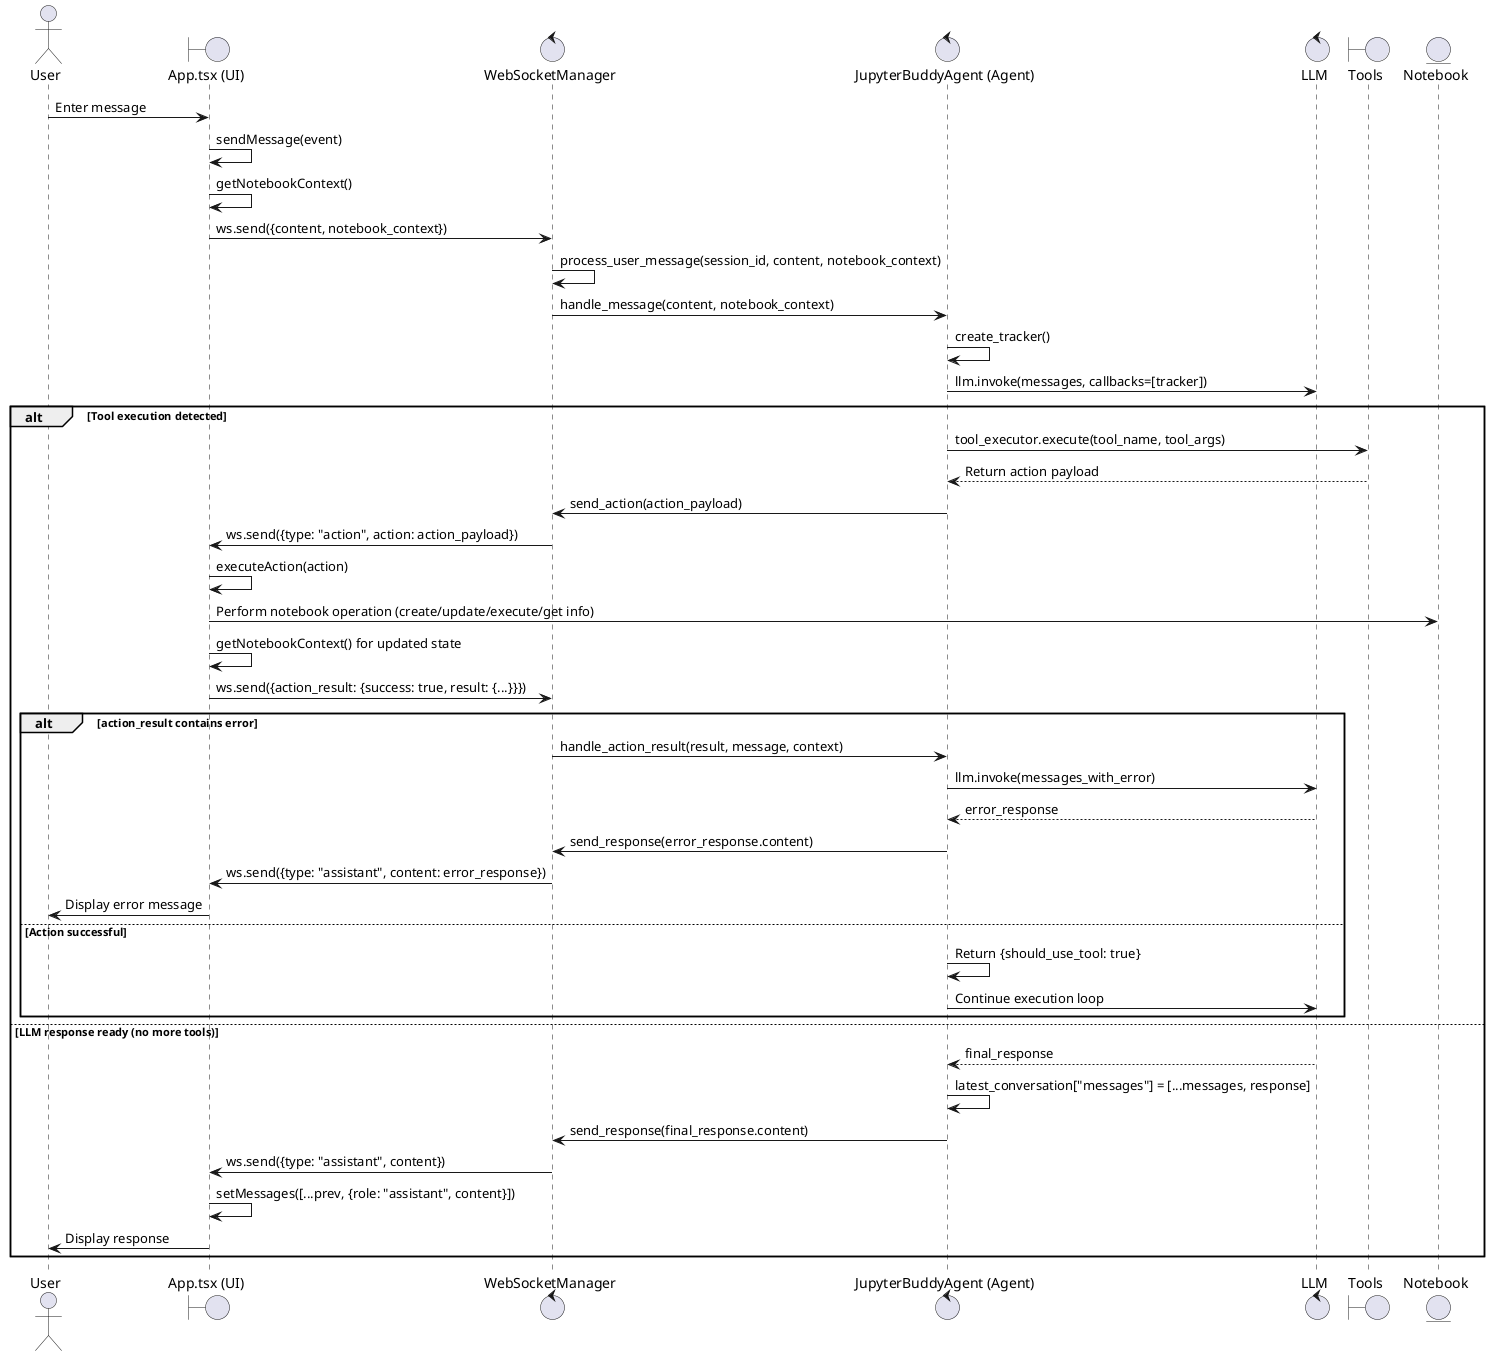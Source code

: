 @startuml JupyterBuddy System Sequence Diagram

actor User

' === Interface Layer (UI) ===
boundary "App.tsx (UI)" as Frontend

' === Controller Layer (Backend) ===
control WebSocketManager
control "JupyterBuddyAgent (Agent)" as Agent
control "LLM" as LLM

' === Entity Layer (Processing & Actions) ===

boundary Tools
entity "Notebook" as Notebook

' === User initiates a message ===
User -> Frontend: Enter message
Frontend -> Frontend: sendMessage(event)
Frontend -> Frontend: getNotebookContext()
Frontend -> WebSocketManager: ws.send({content, notebook_context})
WebSocketManager -> WebSocketManager: process_user_message(session_id, content, notebook_context)
WebSocketManager -> Agent: handle_message(content, notebook_context)

' === Agent processes message ===
Agent -> Agent: create_tracker()
Agent -> LLM: llm.invoke(messages, callbacks=[tracker])

alt Tool execution detected
    ' === Tool execution flow ===
    Agent -> Tools: tool_executor.execute(tool_name, tool_args)
    Tools --> Agent: Return action payload
    Agent -> WebSocketManager: send_action(action_payload)
    WebSocketManager -> Frontend: ws.send({type: "action", action: action_payload})
    
    ' === Frontend executes action ===
    Frontend -> Frontend: executeAction(action)
    Frontend -> Notebook: Perform notebook operation (create/update/execute/get info)
    Frontend -> Frontend: getNotebookContext() for updated state
    
    ' === Frontend sends action result back ===
    Frontend -> WebSocketManager: ws.send({action_result: {success: true, result: {...}}})

    alt action_result contains error
        WebSocketManager -> Agent: handle_action_result(result, message, context)
        Agent -> LLM: llm.invoke(messages_with_error)
        LLM --> Agent: error_response
        Agent -> WebSocketManager: send_response(error_response.content)
        WebSocketManager -> Frontend: ws.send({type: "assistant", content: error_response})
        Frontend -> User: Display error message
    else Action successful
        ' === Continue tool execution loop ===
        Agent -> Agent: Return {should_use_tool: true}
        Agent -> LLM: Continue execution loop
    end
else LLM response ready (no more tools)
    ' === Final response to user ===
    LLM --> Agent: final_response
    Agent -> Agent: latest_conversation["messages"] = [...messages, response]
    Agent -> WebSocketManager: send_response(final_response.content)
    WebSocketManager -> Frontend: ws.send({type: "assistant", content})
    Frontend -> Frontend: setMessages([...prev, {role: "assistant", content}])
    Frontend -> User: Display response
end

@enduml
